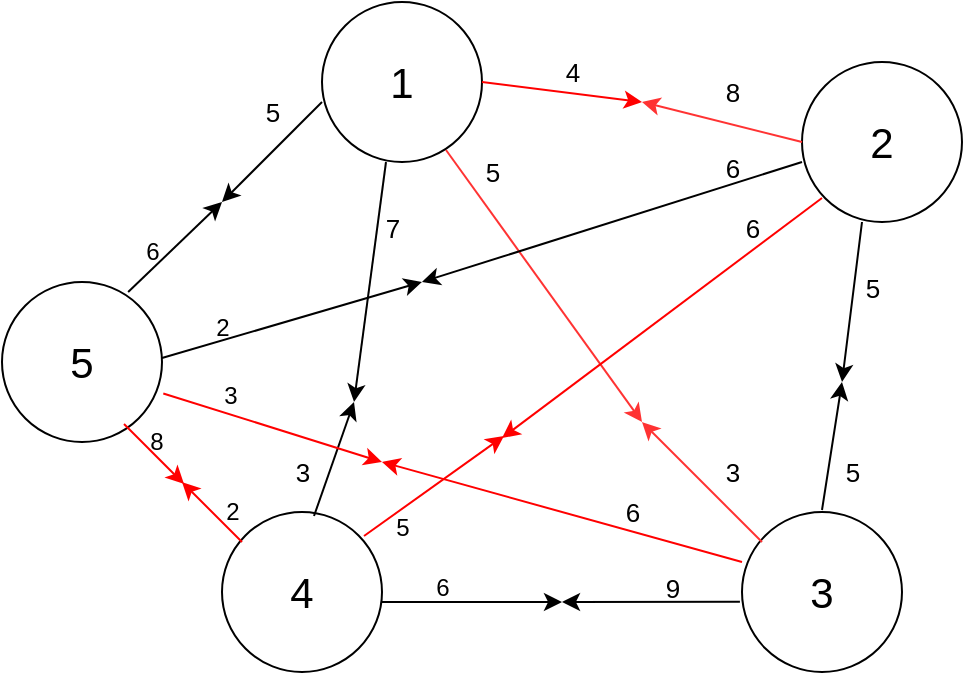 <mxfile version="26.0.9">
  <diagram name="Страница — 1" id="wmUx_YHAxoRls-znN8vz">
    <mxGraphModel dx="819" dy="478" grid="1" gridSize="10" guides="1" tooltips="1" connect="1" arrows="1" fold="1" page="1" pageScale="1" pageWidth="827" pageHeight="1169" math="0" shadow="0">
      <root>
        <mxCell id="0" />
        <mxCell id="1" parent="0" />
        <mxCell id="qhM8A73UEhmzySIH6xM0-1" value="&lt;font style=&quot;font-size: 21px;&quot;&gt;1&lt;/font&gt;" style="ellipse;whiteSpace=wrap;html=1;aspect=fixed;" vertex="1" parent="1">
          <mxGeometry x="300" y="250" width="80" height="80" as="geometry" />
        </mxCell>
        <mxCell id="qhM8A73UEhmzySIH6xM0-2" value="&lt;font style=&quot;font-size: 21px;&quot;&gt;2&lt;/font&gt;" style="ellipse;whiteSpace=wrap;html=1;aspect=fixed;" vertex="1" parent="1">
          <mxGeometry x="540" y="280" width="80" height="80" as="geometry" />
        </mxCell>
        <mxCell id="qhM8A73UEhmzySIH6xM0-3" value="&lt;font style=&quot;font-size: 21px;&quot;&gt;3&lt;/font&gt;" style="ellipse;whiteSpace=wrap;html=1;aspect=fixed;" vertex="1" parent="1">
          <mxGeometry x="510" y="505" width="80" height="80" as="geometry" />
        </mxCell>
        <mxCell id="qhM8A73UEhmzySIH6xM0-4" value="&lt;font style=&quot;font-size: 21px;&quot;&gt;4&lt;/font&gt;" style="ellipse;whiteSpace=wrap;html=1;aspect=fixed;" vertex="1" parent="1">
          <mxGeometry x="250" y="505" width="80" height="80" as="geometry" />
        </mxCell>
        <mxCell id="qhM8A73UEhmzySIH6xM0-5" value="&lt;span style=&quot;font-size: 21px;&quot;&gt;5&lt;/span&gt;" style="ellipse;whiteSpace=wrap;html=1;aspect=fixed;" vertex="1" parent="1">
          <mxGeometry x="140" y="390" width="80" height="80" as="geometry" />
        </mxCell>
        <mxCell id="qhM8A73UEhmzySIH6xM0-6" value="" style="endArrow=classic;html=1;rounded=0;strokeColor=#FF0000;" edge="1" parent="1">
          <mxGeometry width="50" height="50" relative="1" as="geometry">
            <mxPoint x="380" y="290" as="sourcePoint" />
            <mxPoint x="460" y="300" as="targetPoint" />
          </mxGeometry>
        </mxCell>
        <mxCell id="qhM8A73UEhmzySIH6xM0-8" value="" style="endArrow=classic;html=1;rounded=0;exitX=0;exitY=0.5;exitDx=0;exitDy=0;strokeColor=#FF3333;" edge="1" parent="1" source="qhM8A73UEhmzySIH6xM0-2">
          <mxGeometry width="50" height="50" relative="1" as="geometry">
            <mxPoint x="390" y="300" as="sourcePoint" />
            <mxPoint x="460" y="300" as="targetPoint" />
          </mxGeometry>
        </mxCell>
        <mxCell id="qhM8A73UEhmzySIH6xM0-9" value="&lt;font style=&quot;font-size: 13px;&quot;&gt;4&lt;/font&gt;" style="text;html=1;align=center;verticalAlign=middle;resizable=0;points=[];autosize=1;strokeColor=none;fillColor=none;" vertex="1" parent="1">
          <mxGeometry x="410" y="270" width="30" height="30" as="geometry" />
        </mxCell>
        <mxCell id="qhM8A73UEhmzySIH6xM0-10" value="&lt;font style=&quot;font-size: 13px;&quot;&gt;8&lt;/font&gt;" style="text;html=1;align=center;verticalAlign=middle;resizable=0;points=[];autosize=1;strokeColor=none;fillColor=none;" vertex="1" parent="1">
          <mxGeometry x="490" y="280" width="30" height="30" as="geometry" />
        </mxCell>
        <mxCell id="qhM8A73UEhmzySIH6xM0-11" value="" style="endArrow=classic;html=1;rounded=0;strokeColor=#FF3333;" edge="1" parent="1">
          <mxGeometry width="50" height="50" relative="1" as="geometry">
            <mxPoint x="362" y="324" as="sourcePoint" />
            <mxPoint x="460" y="460" as="targetPoint" />
          </mxGeometry>
        </mxCell>
        <mxCell id="qhM8A73UEhmzySIH6xM0-12" value="&lt;font style=&quot;font-size: 13px;&quot;&gt;5&lt;/font&gt;" style="text;html=1;align=center;verticalAlign=middle;resizable=0;points=[];autosize=1;strokeColor=none;fillColor=none;" vertex="1" parent="1">
          <mxGeometry x="370" y="320" width="30" height="30" as="geometry" />
        </mxCell>
        <mxCell id="qhM8A73UEhmzySIH6xM0-13" value="" style="endArrow=classic;html=1;rounded=0;" edge="1" parent="1">
          <mxGeometry width="50" height="50" relative="1" as="geometry">
            <mxPoint x="332" y="330" as="sourcePoint" />
            <mxPoint x="316" y="450" as="targetPoint" />
          </mxGeometry>
        </mxCell>
        <mxCell id="qhM8A73UEhmzySIH6xM0-14" value="&lt;font style=&quot;font-size: 13px;&quot;&gt;7&lt;/font&gt;" style="text;html=1;align=center;verticalAlign=middle;resizable=0;points=[];autosize=1;strokeColor=none;fillColor=none;" vertex="1" parent="1">
          <mxGeometry x="320" y="348" width="30" height="30" as="geometry" />
        </mxCell>
        <mxCell id="qhM8A73UEhmzySIH6xM0-15" value="" style="endArrow=classic;html=1;rounded=0;" edge="1" parent="1">
          <mxGeometry width="50" height="50" relative="1" as="geometry">
            <mxPoint x="300" y="300" as="sourcePoint" />
            <mxPoint x="250" y="350" as="targetPoint" />
          </mxGeometry>
        </mxCell>
        <mxCell id="qhM8A73UEhmzySIH6xM0-16" value="&lt;font style=&quot;font-size: 13px;&quot;&gt;5&lt;/font&gt;" style="text;html=1;align=center;verticalAlign=middle;resizable=0;points=[];autosize=1;strokeColor=none;fillColor=none;" vertex="1" parent="1">
          <mxGeometry x="260" y="290" width="30" height="30" as="geometry" />
        </mxCell>
        <mxCell id="qhM8A73UEhmzySIH6xM0-17" value="" style="endArrow=classic;html=1;rounded=0;exitX=0;exitY=0.5;exitDx=0;exitDy=0;" edge="1" parent="1">
          <mxGeometry width="50" height="50" relative="1" as="geometry">
            <mxPoint x="570" y="360" as="sourcePoint" />
            <mxPoint x="560" y="440" as="targetPoint" />
          </mxGeometry>
        </mxCell>
        <mxCell id="qhM8A73UEhmzySIH6xM0-18" value="&lt;font style=&quot;font-size: 13px;&quot;&gt;5&lt;/font&gt;" style="text;html=1;align=center;verticalAlign=middle;resizable=0;points=[];autosize=1;strokeColor=none;fillColor=none;" vertex="1" parent="1">
          <mxGeometry x="560" y="378" width="30" height="30" as="geometry" />
        </mxCell>
        <mxCell id="qhM8A73UEhmzySIH6xM0-19" value="" style="endArrow=classic;html=1;rounded=0;strokeColor=#FF0000;" edge="1" parent="1">
          <mxGeometry width="50" height="50" relative="1" as="geometry">
            <mxPoint x="550" y="348" as="sourcePoint" />
            <mxPoint x="390" y="468" as="targetPoint" />
          </mxGeometry>
        </mxCell>
        <mxCell id="qhM8A73UEhmzySIH6xM0-20" value="&lt;font style=&quot;font-size: 13px;&quot;&gt;6&lt;/font&gt;" style="text;html=1;align=center;verticalAlign=middle;resizable=0;points=[];autosize=1;strokeColor=none;fillColor=none;" vertex="1" parent="1">
          <mxGeometry x="500" y="348" width="30" height="30" as="geometry" />
        </mxCell>
        <mxCell id="qhM8A73UEhmzySIH6xM0-22" value="" style="endArrow=classic;html=1;rounded=0;" edge="1" parent="1">
          <mxGeometry width="50" height="50" relative="1" as="geometry">
            <mxPoint x="540" y="330" as="sourcePoint" />
            <mxPoint x="350" y="390" as="targetPoint" />
          </mxGeometry>
        </mxCell>
        <mxCell id="qhM8A73UEhmzySIH6xM0-23" value="&lt;font style=&quot;font-size: 13px;&quot;&gt;6&lt;/font&gt;" style="text;html=1;align=center;verticalAlign=middle;resizable=0;points=[];autosize=1;strokeColor=none;fillColor=none;" vertex="1" parent="1">
          <mxGeometry x="490" y="318" width="30" height="30" as="geometry" />
        </mxCell>
        <mxCell id="qhM8A73UEhmzySIH6xM0-24" value="" style="endArrow=classic;html=1;rounded=0;strokeColor=#FF3333;" edge="1" parent="1">
          <mxGeometry width="50" height="50" relative="1" as="geometry">
            <mxPoint x="520" y="520" as="sourcePoint" />
            <mxPoint x="460" y="460" as="targetPoint" />
          </mxGeometry>
        </mxCell>
        <mxCell id="qhM8A73UEhmzySIH6xM0-25" value="&lt;font style=&quot;font-size: 13px;&quot;&gt;3&lt;/font&gt;" style="text;html=1;align=center;verticalAlign=middle;resizable=0;points=[];autosize=1;strokeColor=none;fillColor=none;" vertex="1" parent="1">
          <mxGeometry x="490" y="470" width="30" height="30" as="geometry" />
        </mxCell>
        <mxCell id="qhM8A73UEhmzySIH6xM0-26" value="" style="endArrow=classic;html=1;rounded=0;" edge="1" parent="1">
          <mxGeometry width="50" height="50" relative="1" as="geometry">
            <mxPoint x="550" y="504" as="sourcePoint" />
            <mxPoint x="560" y="440" as="targetPoint" />
          </mxGeometry>
        </mxCell>
        <mxCell id="qhM8A73UEhmzySIH6xM0-27" value="&lt;font style=&quot;font-size: 13px;&quot;&gt;5&lt;/font&gt;" style="text;html=1;align=center;verticalAlign=middle;resizable=0;points=[];autosize=1;strokeColor=none;fillColor=none;" vertex="1" parent="1">
          <mxGeometry x="550" y="470" width="30" height="30" as="geometry" />
        </mxCell>
        <mxCell id="qhM8A73UEhmzySIH6xM0-28" value="" style="endArrow=classic;html=1;rounded=0;exitX=-0.013;exitY=0.561;exitDx=0;exitDy=0;exitPerimeter=0;" edge="1" parent="1" source="qhM8A73UEhmzySIH6xM0-3">
          <mxGeometry width="50" height="50" relative="1" as="geometry">
            <mxPoint x="440" y="550" as="sourcePoint" />
            <mxPoint x="420" y="550" as="targetPoint" />
          </mxGeometry>
        </mxCell>
        <mxCell id="qhM8A73UEhmzySIH6xM0-29" value="&lt;font style=&quot;font-size: 13px;&quot;&gt;9&lt;/font&gt;" style="text;html=1;align=center;verticalAlign=middle;resizable=0;points=[];autosize=1;strokeColor=none;fillColor=none;" vertex="1" parent="1">
          <mxGeometry x="460" y="528" width="30" height="30" as="geometry" />
        </mxCell>
        <mxCell id="qhM8A73UEhmzySIH6xM0-30" value="" style="endArrow=classic;html=1;rounded=0;strokeColor=#FF0000;" edge="1" parent="1">
          <mxGeometry width="50" height="50" relative="1" as="geometry">
            <mxPoint x="510" y="530" as="sourcePoint" />
            <mxPoint x="330" y="480" as="targetPoint" />
          </mxGeometry>
        </mxCell>
        <mxCell id="qhM8A73UEhmzySIH6xM0-31" value="&lt;font style=&quot;font-size: 13px;&quot;&gt;6&lt;/font&gt;" style="text;html=1;align=center;verticalAlign=middle;resizable=0;points=[];autosize=1;strokeColor=none;fillColor=none;" vertex="1" parent="1">
          <mxGeometry x="440" y="490" width="30" height="30" as="geometry" />
        </mxCell>
        <mxCell id="qhM8A73UEhmzySIH6xM0-32" value="" style="endArrow=classic;html=1;rounded=0;" edge="1" parent="1">
          <mxGeometry width="50" height="50" relative="1" as="geometry">
            <mxPoint x="296" y="507" as="sourcePoint" />
            <mxPoint x="316" y="450" as="targetPoint" />
          </mxGeometry>
        </mxCell>
        <mxCell id="qhM8A73UEhmzySIH6xM0-33" value="&lt;font style=&quot;font-size: 13px;&quot;&gt;3&lt;/font&gt;" style="text;html=1;align=center;verticalAlign=middle;resizable=0;points=[];autosize=1;strokeColor=none;fillColor=none;" vertex="1" parent="1">
          <mxGeometry x="275" y="470" width="30" height="30" as="geometry" />
        </mxCell>
        <mxCell id="qhM8A73UEhmzySIH6xM0-34" value="" style="endArrow=classic;html=1;rounded=0;strokeColor=#FF0000;" edge="1" parent="1">
          <mxGeometry width="50" height="50" relative="1" as="geometry">
            <mxPoint x="321" y="517" as="sourcePoint" />
            <mxPoint x="391" y="467" as="targetPoint" />
          </mxGeometry>
        </mxCell>
        <mxCell id="qhM8A73UEhmzySIH6xM0-35" value="5" style="text;html=1;align=center;verticalAlign=middle;resizable=0;points=[];autosize=1;strokeColor=none;fillColor=none;" vertex="1" parent="1">
          <mxGeometry x="325" y="498" width="30" height="30" as="geometry" />
        </mxCell>
        <mxCell id="qhM8A73UEhmzySIH6xM0-36" value="" style="endArrow=classic;html=1;rounded=0;" edge="1" parent="1">
          <mxGeometry width="50" height="50" relative="1" as="geometry">
            <mxPoint x="330" y="550" as="sourcePoint" />
            <mxPoint x="420" y="550" as="targetPoint" />
          </mxGeometry>
        </mxCell>
        <mxCell id="qhM8A73UEhmzySIH6xM0-37" value="6" style="text;html=1;align=center;verticalAlign=middle;resizable=0;points=[];autosize=1;strokeColor=none;fillColor=none;" vertex="1" parent="1">
          <mxGeometry x="345" y="528" width="30" height="30" as="geometry" />
        </mxCell>
        <mxCell id="qhM8A73UEhmzySIH6xM0-38" value="" style="endArrow=classic;html=1;rounded=0;strokeColor=#FF0000;" edge="1" parent="1">
          <mxGeometry width="50" height="50" relative="1" as="geometry">
            <mxPoint x="260" y="520" as="sourcePoint" />
            <mxPoint x="230" y="490" as="targetPoint" />
          </mxGeometry>
        </mxCell>
        <mxCell id="qhM8A73UEhmzySIH6xM0-39" value="2" style="text;html=1;align=center;verticalAlign=middle;resizable=0;points=[];autosize=1;strokeColor=none;fillColor=none;" vertex="1" parent="1">
          <mxGeometry x="240" y="490" width="30" height="30" as="geometry" />
        </mxCell>
        <mxCell id="qhM8A73UEhmzySIH6xM0-40" value="" style="endArrow=classic;html=1;rounded=0;exitX=0.801;exitY=0.05;exitDx=0;exitDy=0;exitPerimeter=0;" edge="1" parent="1">
          <mxGeometry width="50" height="50" relative="1" as="geometry">
            <mxPoint x="203.08" y="395.0" as="sourcePoint" />
            <mxPoint x="250" y="350" as="targetPoint" />
          </mxGeometry>
        </mxCell>
        <mxCell id="qhM8A73UEhmzySIH6xM0-41" value="6" style="text;html=1;align=center;verticalAlign=middle;resizable=0;points=[];autosize=1;strokeColor=none;fillColor=none;" vertex="1" parent="1">
          <mxGeometry x="200" y="360" width="30" height="30" as="geometry" />
        </mxCell>
        <mxCell id="qhM8A73UEhmzySIH6xM0-43" value="" style="endArrow=classic;html=1;rounded=0;" edge="1" parent="1">
          <mxGeometry width="50" height="50" relative="1" as="geometry">
            <mxPoint x="220" y="428" as="sourcePoint" />
            <mxPoint x="350" y="390" as="targetPoint" />
          </mxGeometry>
        </mxCell>
        <mxCell id="qhM8A73UEhmzySIH6xM0-44" value="2" style="text;html=1;align=center;verticalAlign=middle;resizable=0;points=[];autosize=1;strokeColor=none;fillColor=none;" vertex="1" parent="1">
          <mxGeometry x="235" y="398" width="30" height="30" as="geometry" />
        </mxCell>
        <mxCell id="qhM8A73UEhmzySIH6xM0-45" value="" style="endArrow=classic;html=1;rounded=0;exitX=1.008;exitY=0.697;exitDx=0;exitDy=0;exitPerimeter=0;strokeColor=#FF0000;" edge="1" parent="1" source="qhM8A73UEhmzySIH6xM0-5">
          <mxGeometry width="50" height="50" relative="1" as="geometry">
            <mxPoint x="210" y="460" as="sourcePoint" />
            <mxPoint x="330" y="480" as="targetPoint" />
          </mxGeometry>
        </mxCell>
        <mxCell id="qhM8A73UEhmzySIH6xM0-46" value="3" style="text;html=1;align=center;verticalAlign=middle;resizable=0;points=[];autosize=1;strokeColor=none;fillColor=none;" vertex="1" parent="1">
          <mxGeometry x="239" y="432" width="30" height="30" as="geometry" />
        </mxCell>
        <mxCell id="qhM8A73UEhmzySIH6xM0-47" value="" style="endArrow=classic;html=1;rounded=0;strokeColor=#FF0000;" edge="1" parent="1">
          <mxGeometry width="50" height="50" relative="1" as="geometry">
            <mxPoint x="201" y="461" as="sourcePoint" />
            <mxPoint x="231" y="491" as="targetPoint" />
          </mxGeometry>
        </mxCell>
        <mxCell id="qhM8A73UEhmzySIH6xM0-48" value="8" style="text;html=1;align=center;verticalAlign=middle;resizable=0;points=[];autosize=1;strokeColor=none;fillColor=none;" vertex="1" parent="1">
          <mxGeometry x="202" y="455" width="30" height="30" as="geometry" />
        </mxCell>
      </root>
    </mxGraphModel>
  </diagram>
</mxfile>
